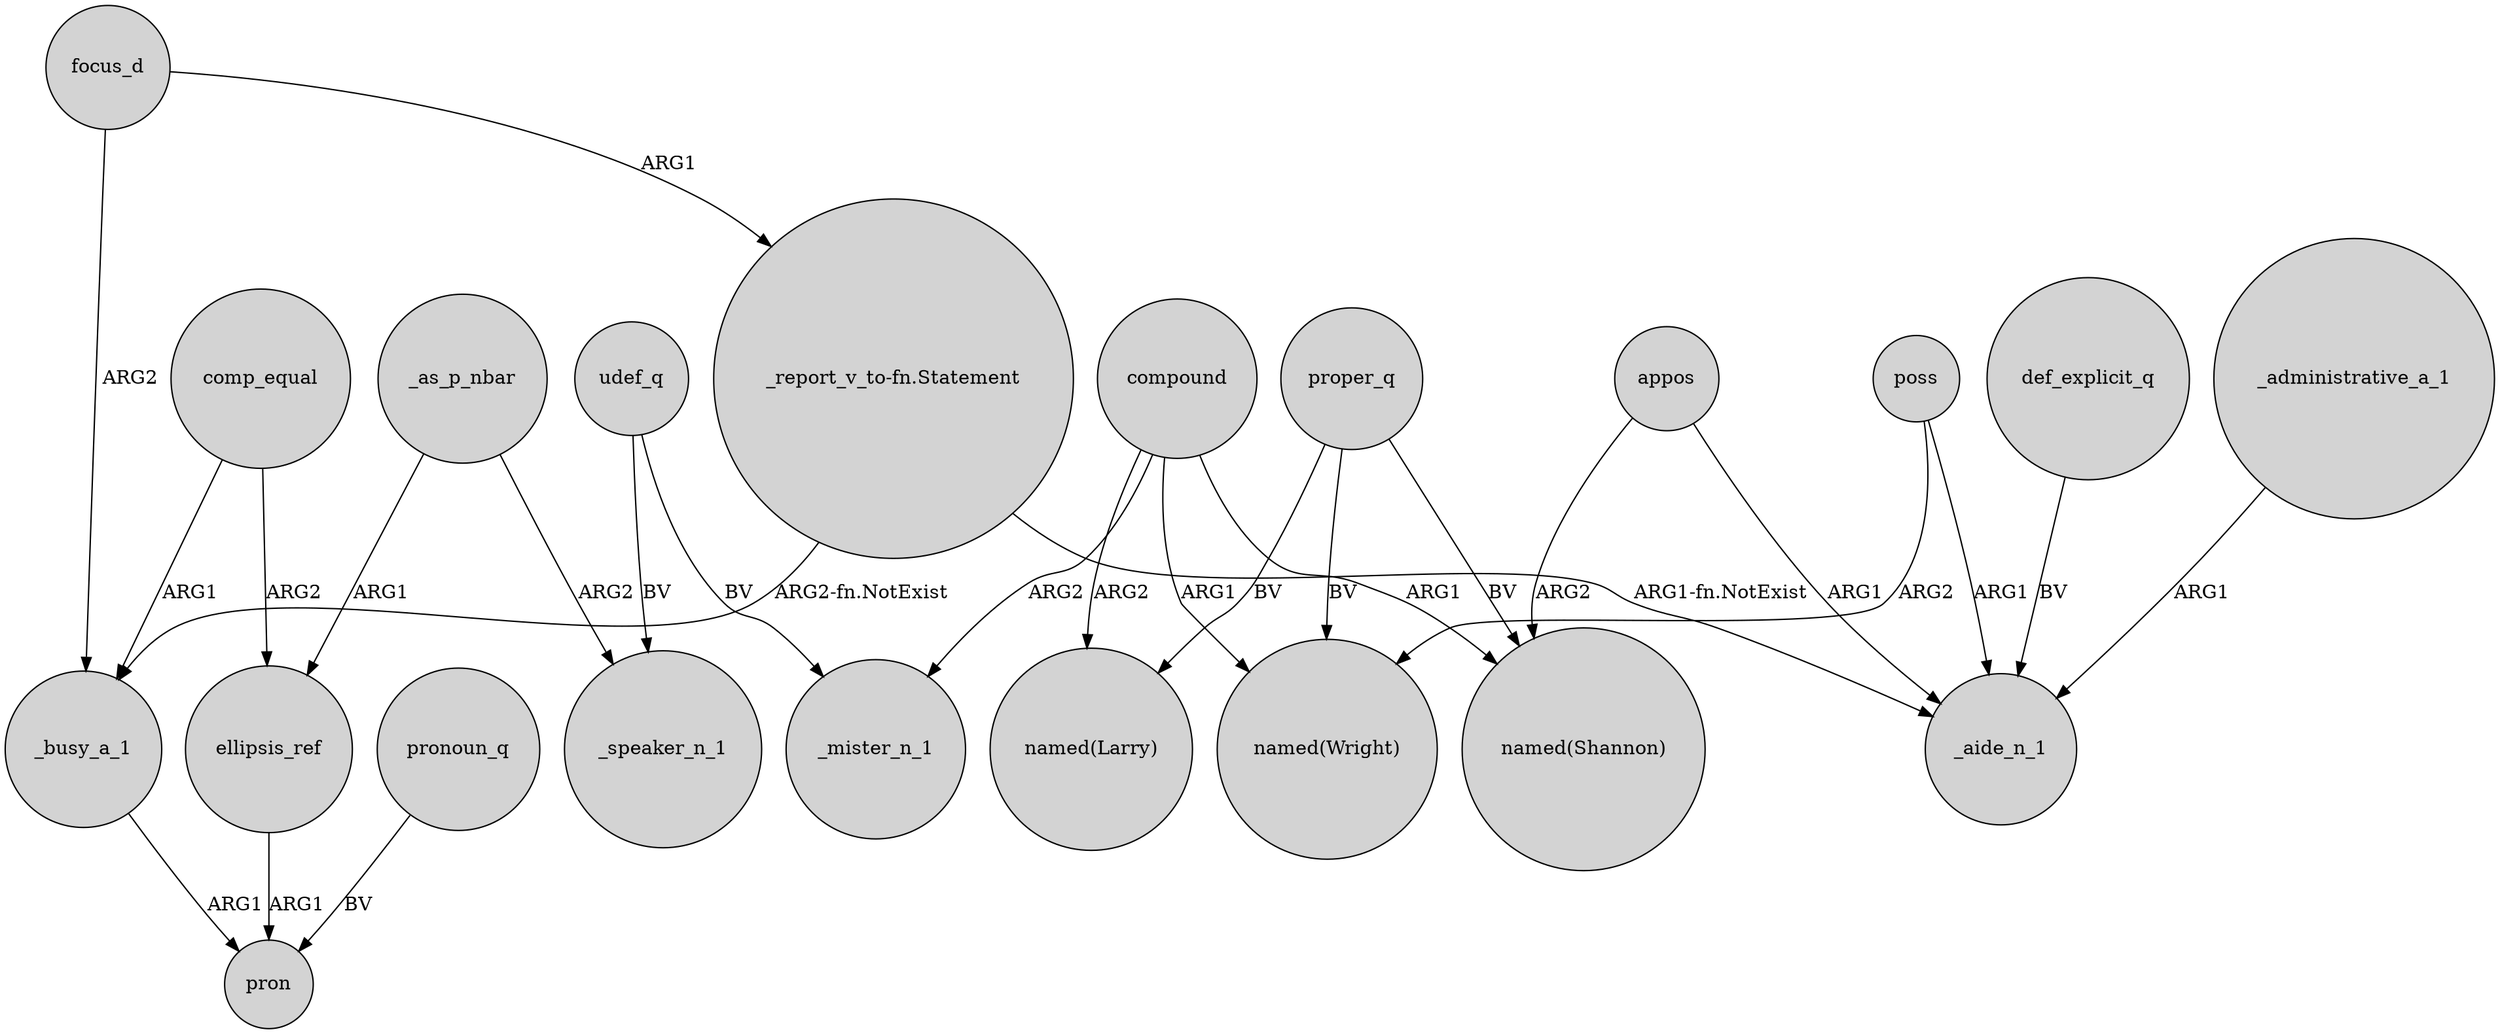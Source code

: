 digraph {
	node [shape=circle style=filled]
	comp_equal -> _busy_a_1 [label=ARG1]
	focus_d -> "_report_v_to-fn.Statement" [label=ARG1]
	proper_q -> "named(Wright)" [label=BV]
	appos -> "named(Shannon)" [label=ARG2]
	compound -> _mister_n_1 [label=ARG2]
	"_report_v_to-fn.Statement" -> _aide_n_1 [label="ARG1-fn.NotExist"]
	udef_q -> _speaker_n_1 [label=BV]
	poss -> _aide_n_1 [label=ARG1]
	comp_equal -> ellipsis_ref [label=ARG2]
	udef_q -> _mister_n_1 [label=BV]
	ellipsis_ref -> pron [label=ARG1]
	compound -> "named(Wright)" [label=ARG1]
	"_report_v_to-fn.Statement" -> _busy_a_1 [label="ARG2-fn.NotExist"]
	_as_p_nbar -> _speaker_n_1 [label=ARG2]
	proper_q -> "named(Larry)" [label=BV]
	focus_d -> _busy_a_1 [label=ARG2]
	pronoun_q -> pron [label=BV]
	appos -> _aide_n_1 [label=ARG1]
	proper_q -> "named(Shannon)" [label=BV]
	_busy_a_1 -> pron [label=ARG1]
	def_explicit_q -> _aide_n_1 [label=BV]
	compound -> "named(Larry)" [label=ARG2]
	_administrative_a_1 -> _aide_n_1 [label=ARG1]
	poss -> "named(Wright)" [label=ARG2]
	compound -> "named(Shannon)" [label=ARG1]
	_as_p_nbar -> ellipsis_ref [label=ARG1]
}
